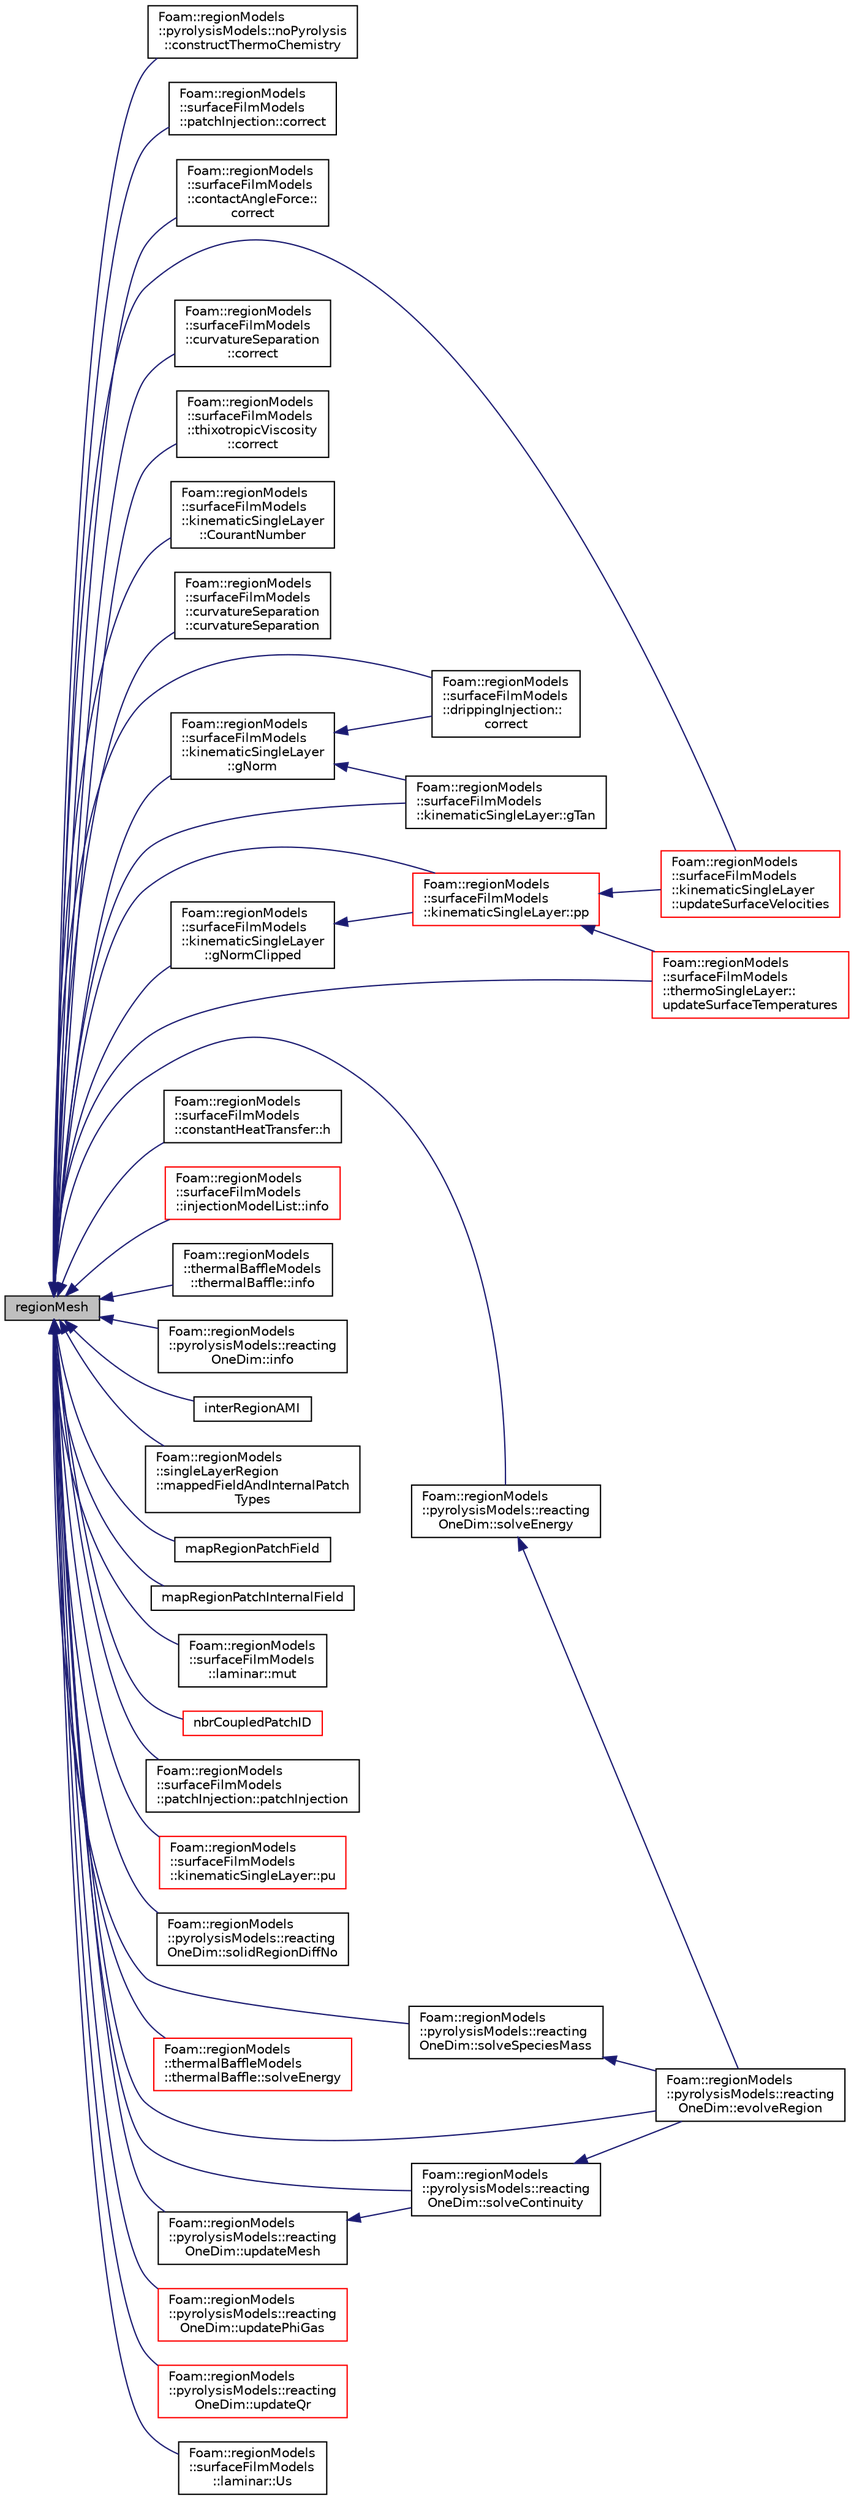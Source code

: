 digraph "regionMesh"
{
  bgcolor="transparent";
  edge [fontname="Helvetica",fontsize="10",labelfontname="Helvetica",labelfontsize="10"];
  node [fontname="Helvetica",fontsize="10",shape=record];
  rankdir="LR";
  Node1 [label="regionMesh",height=0.2,width=0.4,color="black", fillcolor="grey75", style="filled", fontcolor="black"];
  Node1 -> Node2 [dir="back",color="midnightblue",fontsize="10",style="solid",fontname="Helvetica"];
  Node2 [label="Foam::regionModels\l::pyrolysisModels::noPyrolysis\l::constructThermoChemistry",height=0.2,width=0.4,color="black",URL="$a01632.html#abd58fd9dbd7f833fdd872682b18d2ca6",tooltip="Reset solidChemistryModel and solidThermo pointers. "];
  Node1 -> Node3 [dir="back",color="midnightblue",fontsize="10",style="solid",fontname="Helvetica"];
  Node3 [label="Foam::regionModels\l::surfaceFilmModels\l::patchInjection::correct",height=0.2,width=0.4,color="black",URL="$a01791.html#a8c67db65404877aac3731246ffb15754",tooltip="Correct. "];
  Node1 -> Node4 [dir="back",color="midnightblue",fontsize="10",style="solid",fontname="Helvetica"];
  Node4 [label="Foam::regionModels\l::surfaceFilmModels\l::contactAngleForce::\lcorrect",height=0.2,width=0.4,color="black",URL="$a00394.html#ae8286cb1594f9b26a1c5291173459307",tooltip="Correct. "];
  Node1 -> Node5 [dir="back",color="midnightblue",fontsize="10",style="solid",fontname="Helvetica"];
  Node5 [label="Foam::regionModels\l::surfaceFilmModels\l::drippingInjection::\lcorrect",height=0.2,width=0.4,color="black",URL="$a00575.html#a8c67db65404877aac3731246ffb15754",tooltip="Correct. "];
  Node1 -> Node6 [dir="back",color="midnightblue",fontsize="10",style="solid",fontname="Helvetica"];
  Node6 [label="Foam::regionModels\l::surfaceFilmModels\l::curvatureSeparation\l::correct",height=0.2,width=0.4,color="black",URL="$a00440.html#a8c67db65404877aac3731246ffb15754",tooltip="Correct. "];
  Node1 -> Node7 [dir="back",color="midnightblue",fontsize="10",style="solid",fontname="Helvetica"];
  Node7 [label="Foam::regionModels\l::surfaceFilmModels\l::thixotropicViscosity\l::correct",height=0.2,width=0.4,color="black",URL="$a02593.html#a2e639533765b4cde1bd3d0f0c528aa6c",tooltip="Correct. "];
  Node1 -> Node8 [dir="back",color="midnightblue",fontsize="10",style="solid",fontname="Helvetica"];
  Node8 [label="Foam::regionModels\l::surfaceFilmModels\l::kinematicSingleLayer\l::CourantNumber",height=0.2,width=0.4,color="black",URL="$a01229.html#abc2fa8b7b02b27cfd575364b4d62eeb8",tooltip="Courant number evaluation. "];
  Node1 -> Node9 [dir="back",color="midnightblue",fontsize="10",style="solid",fontname="Helvetica"];
  Node9 [label="Foam::regionModels\l::surfaceFilmModels\l::curvatureSeparation\l::curvatureSeparation",height=0.2,width=0.4,color="black",URL="$a00440.html#a9222f6abd6732386986265a43f56ea30",tooltip="Construct from surface film model. "];
  Node1 -> Node10 [dir="back",color="midnightblue",fontsize="10",style="solid",fontname="Helvetica"];
  Node10 [label="Foam::regionModels\l::pyrolysisModels::reacting\lOneDim::evolveRegion",height=0.2,width=0.4,color="black",URL="$a02078.html#afde8f52457f90e83a4eaf49755c19ec9",tooltip="Evolve the pyrolysis equations. "];
  Node1 -> Node11 [dir="back",color="midnightblue",fontsize="10",style="solid",fontname="Helvetica"];
  Node11 [label="Foam::regionModels\l::surfaceFilmModels\l::kinematicSingleLayer\l::gNorm",height=0.2,width=0.4,color="black",URL="$a01229.html#a36b03881846e4652c241b289ffed6ac5",tooltip="Return the gravity normal-to-patch component contribution. "];
  Node11 -> Node12 [dir="back",color="midnightblue",fontsize="10",style="solid",fontname="Helvetica"];
  Node12 [label="Foam::regionModels\l::surfaceFilmModels\l::kinematicSingleLayer::gTan",height=0.2,width=0.4,color="black",URL="$a01229.html#a9d5bca687e0112892d9ce559f58d7b0d",tooltip="Return the gravity tangential component contributions. "];
  Node11 -> Node5 [dir="back",color="midnightblue",fontsize="10",style="solid",fontname="Helvetica"];
  Node1 -> Node13 [dir="back",color="midnightblue",fontsize="10",style="solid",fontname="Helvetica"];
  Node13 [label="Foam::regionModels\l::surfaceFilmModels\l::kinematicSingleLayer\l::gNormClipped",height=0.2,width=0.4,color="black",URL="$a01229.html#a67832a61dba0da8c9e97d74abbc12641",tooltip="Return the gravity normal-to-patch component contribution. "];
  Node13 -> Node14 [dir="back",color="midnightblue",fontsize="10",style="solid",fontname="Helvetica"];
  Node14 [label="Foam::regionModels\l::surfaceFilmModels\l::kinematicSingleLayer::pp",height=0.2,width=0.4,color="red",URL="$a01229.html#ac0001dfb6180e452fe671ec2a4d8efed",tooltip="Implicit pressure source coefficient. "];
  Node14 -> Node15 [dir="back",color="midnightblue",fontsize="10",style="solid",fontname="Helvetica"];
  Node15 [label="Foam::regionModels\l::surfaceFilmModels\l::kinematicSingleLayer\l::updateSurfaceVelocities",height=0.2,width=0.4,color="red",URL="$a01229.html#a22134deef2f1f598fae44f744a1e7962",tooltip="Update film surface velocities. "];
  Node14 -> Node16 [dir="back",color="midnightblue",fontsize="10",style="solid",fontname="Helvetica"];
  Node16 [label="Foam::regionModels\l::surfaceFilmModels\l::thermoSingleLayer::\lupdateSurfaceTemperatures",height=0.2,width=0.4,color="red",URL="$a02587.html#a20e11eb3132999c1fe4b49811ee262c1",tooltip="Correct the film surface and wall temperatures. "];
  Node1 -> Node12 [dir="back",color="midnightblue",fontsize="10",style="solid",fontname="Helvetica"];
  Node1 -> Node17 [dir="back",color="midnightblue",fontsize="10",style="solid",fontname="Helvetica"];
  Node17 [label="Foam::regionModels\l::surfaceFilmModels\l::constantHeatTransfer::h",height=0.2,width=0.4,color="black",URL="$a00367.html#a81fad2fc148108cf751711ae8259fcc8",tooltip="Return the heat transfer coefficient [W/m2/K]. "];
  Node1 -> Node18 [dir="back",color="midnightblue",fontsize="10",style="solid",fontname="Helvetica"];
  Node18 [label="Foam::regionModels\l::surfaceFilmModels\l::injectionModelList::info",height=0.2,width=0.4,color="red",URL="$a01094.html#a535c2aef67becff77ed292ab0eceb44c",tooltip="Provide some info. "];
  Node1 -> Node19 [dir="back",color="midnightblue",fontsize="10",style="solid",fontname="Helvetica"];
  Node19 [label="Foam::regionModels\l::thermalBaffleModels\l::thermalBaffle::info",height=0.2,width=0.4,color="black",URL="$a02564.html#ac1b66fe77173de9e5e8542b2823d6071",tooltip="Provide some feedback. "];
  Node1 -> Node20 [dir="back",color="midnightblue",fontsize="10",style="solid",fontname="Helvetica"];
  Node20 [label="Foam::regionModels\l::pyrolysisModels::reacting\lOneDim::info",height=0.2,width=0.4,color="black",URL="$a02078.html#ac1b66fe77173de9e5e8542b2823d6071",tooltip="Provide some feedback. "];
  Node1 -> Node21 [dir="back",color="midnightblue",fontsize="10",style="solid",fontname="Helvetica"];
  Node21 [label="interRegionAMI",height=0.2,width=0.4,color="black",URL="$a02120.html#a54101281c21a9eda1277e3fe4c1c596e",tooltip="Create or return a new inter-region AMI object. "];
  Node1 -> Node22 [dir="back",color="midnightblue",fontsize="10",style="solid",fontname="Helvetica"];
  Node22 [label="Foam::regionModels\l::singleLayerRegion\l::mappedFieldAndInternalPatch\lTypes",height=0.2,width=0.4,color="black",URL="$a02305.html#a1ccd593356663813419f8d65ff5e2e81"];
  Node1 -> Node23 [dir="back",color="midnightblue",fontsize="10",style="solid",fontname="Helvetica"];
  Node23 [label="mapRegionPatchField",height=0.2,width=0.4,color="black",URL="$a02120.html#ac0d3e6b2854bedd82b02850cf5c3b667"];
  Node1 -> Node24 [dir="back",color="midnightblue",fontsize="10",style="solid",fontname="Helvetica"];
  Node24 [label="mapRegionPatchInternalField",height=0.2,width=0.4,color="black",URL="$a02120.html#a58c6d8819ceb2f8c10a583090826afdb"];
  Node1 -> Node25 [dir="back",color="midnightblue",fontsize="10",style="solid",fontname="Helvetica"];
  Node25 [label="Foam::regionModels\l::surfaceFilmModels\l::laminar::mut",height=0.2,width=0.4,color="black",URL="$a01257.html#ad455a1b98258ba82f9513bc630954622",tooltip="Return the film turbulence viscosity. "];
  Node1 -> Node26 [dir="back",color="midnightblue",fontsize="10",style="solid",fontname="Helvetica"];
  Node26 [label="nbrCoupledPatchID",height=0.2,width=0.4,color="red",URL="$a02120.html#ab75224234f0496ea2c9f2eed3f848d1a",tooltip="Return the coupled patch ID paired with coupled patch. "];
  Node1 -> Node27 [dir="back",color="midnightblue",fontsize="10",style="solid",fontname="Helvetica"];
  Node27 [label="Foam::regionModels\l::surfaceFilmModels\l::patchInjection::patchInjection",height=0.2,width=0.4,color="black",URL="$a01791.html#a152b740d187e325136f51f50c9b798ab",tooltip="Construct from surface film model. "];
  Node1 -> Node14 [dir="back",color="midnightblue",fontsize="10",style="solid",fontname="Helvetica"];
  Node1 -> Node28 [dir="back",color="midnightblue",fontsize="10",style="solid",fontname="Helvetica"];
  Node28 [label="Foam::regionModels\l::surfaceFilmModels\l::kinematicSingleLayer::pu",height=0.2,width=0.4,color="red",URL="$a01229.html#af857966cb5b12af455a84af2f9f65b98",tooltip="Explicit pressure source contribution. "];
  Node1 -> Node29 [dir="back",color="midnightblue",fontsize="10",style="solid",fontname="Helvetica"];
  Node29 [label="Foam::regionModels\l::pyrolysisModels::reacting\lOneDim::solidRegionDiffNo",height=0.2,width=0.4,color="black",URL="$a02078.html#a689680eb71a05f6bb1be9068faf025e7",tooltip="Mean diffusion number of the solid region. "];
  Node1 -> Node30 [dir="back",color="midnightblue",fontsize="10",style="solid",fontname="Helvetica"];
  Node30 [label="Foam::regionModels\l::pyrolysisModels::reacting\lOneDim::solveContinuity",height=0.2,width=0.4,color="black",URL="$a02078.html#a1a4c7f06441e29b9703723dfd2e5976d",tooltip="Solve continuity equation. "];
  Node30 -> Node10 [dir="back",color="midnightblue",fontsize="10",style="solid",fontname="Helvetica"];
  Node1 -> Node31 [dir="back",color="midnightblue",fontsize="10",style="solid",fontname="Helvetica"];
  Node31 [label="Foam::regionModels\l::thermalBaffleModels\l::thermalBaffle::solveEnergy",height=0.2,width=0.4,color="red",URL="$a02564.html#a533e6e7fb2c00cd976a89d545355000c",tooltip="Solve energy equation. "];
  Node1 -> Node32 [dir="back",color="midnightblue",fontsize="10",style="solid",fontname="Helvetica"];
  Node32 [label="Foam::regionModels\l::pyrolysisModels::reacting\lOneDim::solveEnergy",height=0.2,width=0.4,color="black",URL="$a02078.html#a533e6e7fb2c00cd976a89d545355000c",tooltip="Solve energy. "];
  Node32 -> Node10 [dir="back",color="midnightblue",fontsize="10",style="solid",fontname="Helvetica"];
  Node1 -> Node33 [dir="back",color="midnightblue",fontsize="10",style="solid",fontname="Helvetica"];
  Node33 [label="Foam::regionModels\l::pyrolysisModels::reacting\lOneDim::solveSpeciesMass",height=0.2,width=0.4,color="black",URL="$a02078.html#a11a62c12f16dc6c9ed50053f4b66d9a1",tooltip="Solve solid species mass conservation. "];
  Node33 -> Node10 [dir="back",color="midnightblue",fontsize="10",style="solid",fontname="Helvetica"];
  Node1 -> Node34 [dir="back",color="midnightblue",fontsize="10",style="solid",fontname="Helvetica"];
  Node34 [label="Foam::regionModels\l::pyrolysisModels::reacting\lOneDim::updateMesh",height=0.2,width=0.4,color="black",URL="$a02078.html#a952670312514ffa01609add0cd7292dd",tooltip="Update/move mesh based on change in mass. "];
  Node34 -> Node30 [dir="back",color="midnightblue",fontsize="10",style="solid",fontname="Helvetica"];
  Node1 -> Node35 [dir="back",color="midnightblue",fontsize="10",style="solid",fontname="Helvetica"];
  Node35 [label="Foam::regionModels\l::pyrolysisModels::reacting\lOneDim::updatePhiGas",height=0.2,width=0.4,color="red",URL="$a02078.html#a7929b3edb2e13e93a3e98e85bfd45b43",tooltip="Update enthalpy flux for pyrolysis gases. "];
  Node1 -> Node36 [dir="back",color="midnightblue",fontsize="10",style="solid",fontname="Helvetica"];
  Node36 [label="Foam::regionModels\l::pyrolysisModels::reacting\lOneDim::updateQr",height=0.2,width=0.4,color="red",URL="$a02078.html#a7f226e9587fdbd0707a2d93c76e91aaf",tooltip="Update radiative flux in pyrolysis region. "];
  Node1 -> Node16 [dir="back",color="midnightblue",fontsize="10",style="solid",fontname="Helvetica"];
  Node1 -> Node15 [dir="back",color="midnightblue",fontsize="10",style="solid",fontname="Helvetica"];
  Node1 -> Node37 [dir="back",color="midnightblue",fontsize="10",style="solid",fontname="Helvetica"];
  Node37 [label="Foam::regionModels\l::surfaceFilmModels\l::laminar::Us",height=0.2,width=0.4,color="black",URL="$a01257.html#a599cd677d99c7fe482a64f2c155ebe54",tooltip="Return the film surface velocity. "];
}
